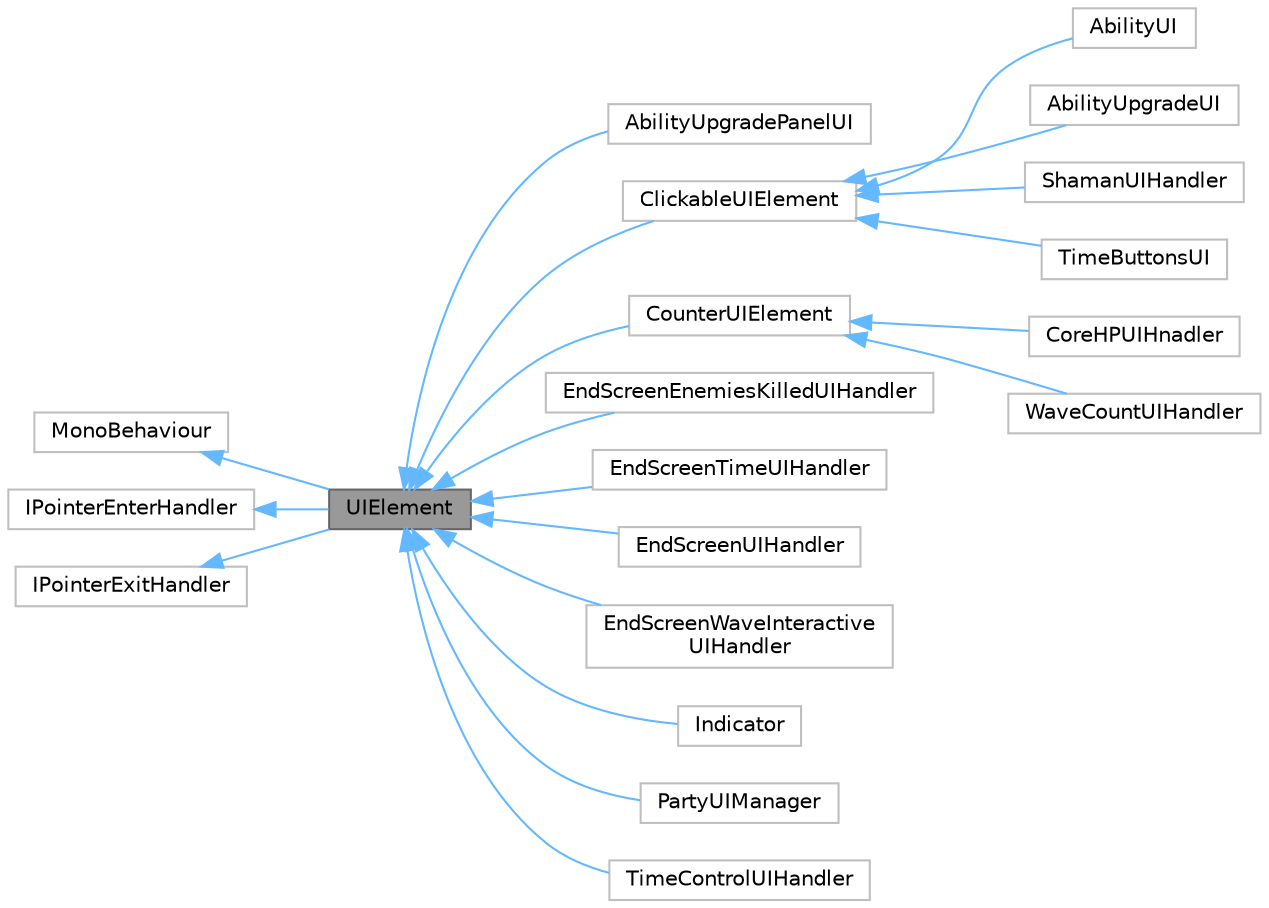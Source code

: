 digraph "UIElement"
{
 // LATEX_PDF_SIZE
  bgcolor="transparent";
  edge [fontname=Helvetica,fontsize=10,labelfontname=Helvetica,labelfontsize=10];
  node [fontname=Helvetica,fontsize=10,shape=box,height=0.2,width=0.4];
  rankdir="LR";
  Node1 [label="UIElement",height=0.2,width=0.4,color="gray40", fillcolor="grey60", style="filled", fontcolor="black",tooltip=" "];
  Node2 -> Node1 [dir="back",color="steelblue1",style="solid"];
  Node2 [label="MonoBehaviour",height=0.2,width=0.4,color="grey75", fillcolor="white", style="filled",tooltip=" "];
  Node3 -> Node1 [dir="back",color="steelblue1",style="solid"];
  Node3 [label="IPointerEnterHandler",height=0.2,width=0.4,color="grey75", fillcolor="white", style="filled",tooltip=" "];
  Node4 -> Node1 [dir="back",color="steelblue1",style="solid"];
  Node4 [label="IPointerExitHandler",height=0.2,width=0.4,color="grey75", fillcolor="white", style="filled",tooltip=" "];
  Node1 -> Node5 [dir="back",color="steelblue1",style="solid"];
  Node5 [label="AbilityUpgradePanelUI",height=0.2,width=0.4,color="grey75", fillcolor="white", style="filled",URL="$class_ability_upgrade_panel_u_i.html",tooltip=" "];
  Node1 -> Node6 [dir="back",color="steelblue1",style="solid"];
  Node6 [label="ClickableUIElement",height=0.2,width=0.4,color="grey75", fillcolor="white", style="filled",URL="$class_clickable_u_i_element.html",tooltip=" "];
  Node6 -> Node7 [dir="back",color="steelblue1",style="solid"];
  Node7 [label="AbilityUI",height=0.2,width=0.4,color="grey75", fillcolor="white", style="filled",URL="$class_ability_u_i.html",tooltip=" "];
  Node6 -> Node8 [dir="back",color="steelblue1",style="solid"];
  Node8 [label="AbilityUpgradeUI",height=0.2,width=0.4,color="grey75", fillcolor="white", style="filled",URL="$class_ability_upgrade_u_i.html",tooltip=" "];
  Node6 -> Node9 [dir="back",color="steelblue1",style="solid"];
  Node9 [label="ShamanUIHandler",height=0.2,width=0.4,color="grey75", fillcolor="white", style="filled",URL="$class_shaman_u_i_handler.html",tooltip=" "];
  Node6 -> Node10 [dir="back",color="steelblue1",style="solid"];
  Node10 [label="TimeButtonsUI",height=0.2,width=0.4,color="grey75", fillcolor="white", style="filled",URL="$class_time_buttons_u_i.html",tooltip=" "];
  Node1 -> Node11 [dir="back",color="steelblue1",style="solid"];
  Node11 [label="CounterUIElement",height=0.2,width=0.4,color="grey75", fillcolor="white", style="filled",URL="$class_counter_u_i_element.html",tooltip=" "];
  Node11 -> Node12 [dir="back",color="steelblue1",style="solid"];
  Node12 [label="CoreHPUIHnadler",height=0.2,width=0.4,color="grey75", fillcolor="white", style="filled",URL="$class_core_h_p_u_i_hnadler.html",tooltip=" "];
  Node11 -> Node13 [dir="back",color="steelblue1",style="solid"];
  Node13 [label="WaveCountUIHandler",height=0.2,width=0.4,color="grey75", fillcolor="white", style="filled",URL="$class_wave_count_u_i_handler.html",tooltip=" "];
  Node1 -> Node14 [dir="back",color="steelblue1",style="solid"];
  Node14 [label="EndScreenEnemiesKilledUIHandler",height=0.2,width=0.4,color="grey75", fillcolor="white", style="filled",URL="$class_end_screen_enemies_killed_u_i_handler.html",tooltip=" "];
  Node1 -> Node15 [dir="back",color="steelblue1",style="solid"];
  Node15 [label="EndScreenTimeUIHandler",height=0.2,width=0.4,color="grey75", fillcolor="white", style="filled",URL="$class_end_screen_time_u_i_handler.html",tooltip=" "];
  Node1 -> Node16 [dir="back",color="steelblue1",style="solid"];
  Node16 [label="EndScreenUIHandler",height=0.2,width=0.4,color="grey75", fillcolor="white", style="filled",URL="$class_end_screen_u_i_handler.html",tooltip=" "];
  Node1 -> Node17 [dir="back",color="steelblue1",style="solid"];
  Node17 [label="EndScreenWaveInteractive\lUIHandler",height=0.2,width=0.4,color="grey75", fillcolor="white", style="filled",URL="$class_end_screen_wave_interactive_u_i_handler.html",tooltip=" "];
  Node1 -> Node18 [dir="back",color="steelblue1",style="solid"];
  Node18 [label="Indicator",height=0.2,width=0.4,color="grey75", fillcolor="white", style="filled",URL="$class_indicator.html",tooltip=" "];
  Node1 -> Node19 [dir="back",color="steelblue1",style="solid"];
  Node19 [label="PartyUIManager",height=0.2,width=0.4,color="grey75", fillcolor="white", style="filled",URL="$class_party_u_i_manager.html",tooltip=" "];
  Node1 -> Node20 [dir="back",color="steelblue1",style="solid"];
  Node20 [label="TimeControlUIHandler",height=0.2,width=0.4,color="grey75", fillcolor="white", style="filled",URL="$class_time_control_u_i_handler.html",tooltip=" "];
}

